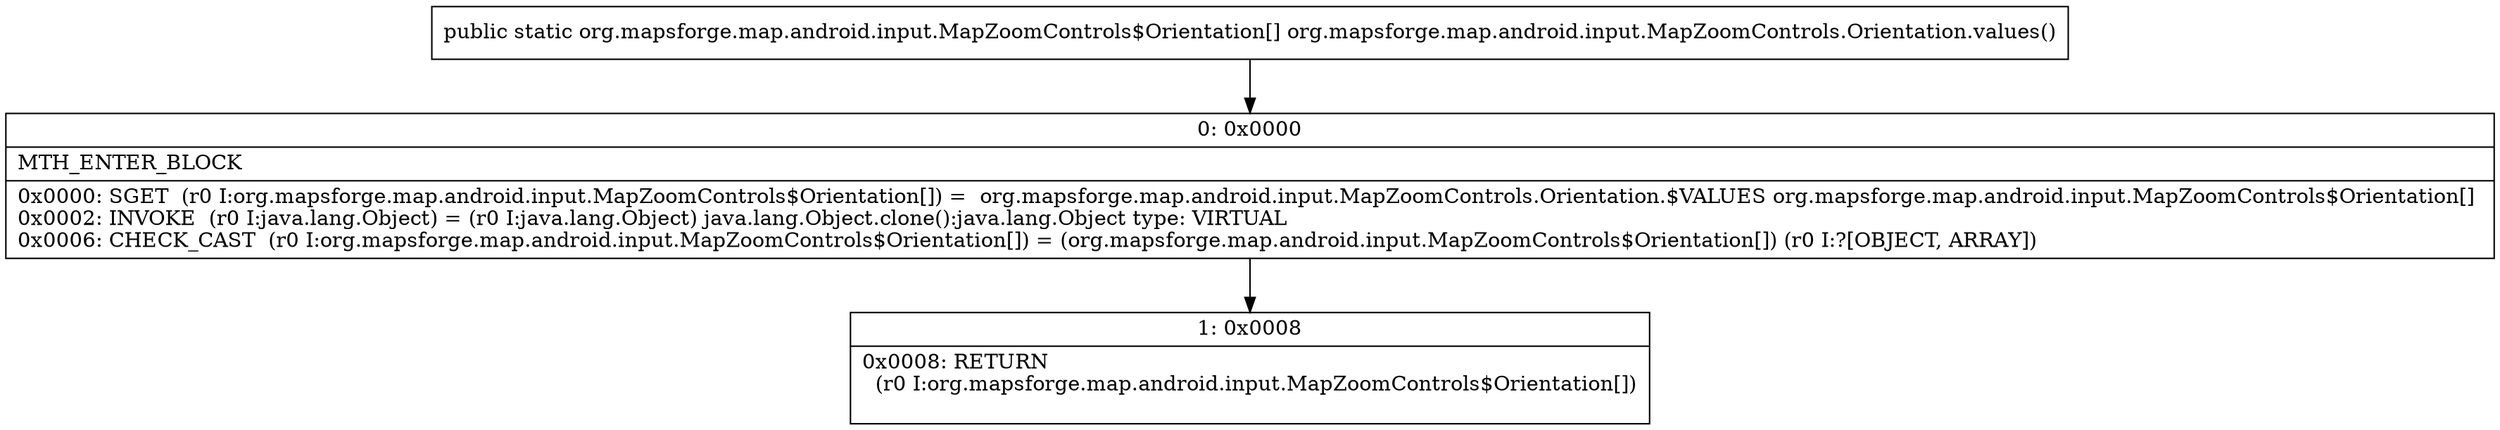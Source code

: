 digraph "CFG fororg.mapsforge.map.android.input.MapZoomControls.Orientation.values()[Lorg\/mapsforge\/map\/android\/input\/MapZoomControls$Orientation;" {
Node_0 [shape=record,label="{0\:\ 0x0000|MTH_ENTER_BLOCK\l|0x0000: SGET  (r0 I:org.mapsforge.map.android.input.MapZoomControls$Orientation[]) =  org.mapsforge.map.android.input.MapZoomControls.Orientation.$VALUES org.mapsforge.map.android.input.MapZoomControls$Orientation[] \l0x0002: INVOKE  (r0 I:java.lang.Object) = (r0 I:java.lang.Object) java.lang.Object.clone():java.lang.Object type: VIRTUAL \l0x0006: CHECK_CAST  (r0 I:org.mapsforge.map.android.input.MapZoomControls$Orientation[]) = (org.mapsforge.map.android.input.MapZoomControls$Orientation[]) (r0 I:?[OBJECT, ARRAY]) \l}"];
Node_1 [shape=record,label="{1\:\ 0x0008|0x0008: RETURN  \l  (r0 I:org.mapsforge.map.android.input.MapZoomControls$Orientation[])\l \l}"];
MethodNode[shape=record,label="{public static org.mapsforge.map.android.input.MapZoomControls$Orientation[] org.mapsforge.map.android.input.MapZoomControls.Orientation.values() }"];
MethodNode -> Node_0;
Node_0 -> Node_1;
}


